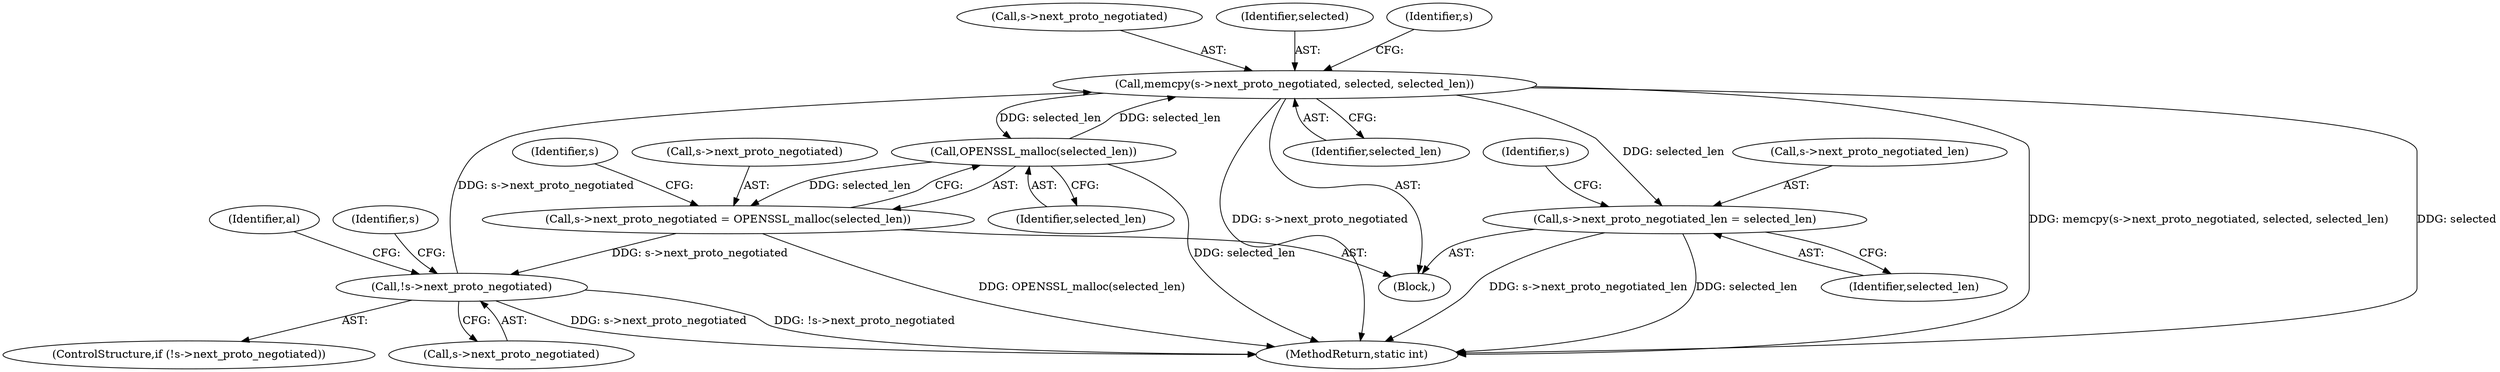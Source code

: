 digraph "0_openssl_a004e72b95835136d3f1ea90517f706c24c03da7_4@API" {
"1000655" [label="(Call,memcpy(s->next_proto_negotiated, selected, selected_len))"];
"1000644" [label="(Call,!s->next_proto_negotiated)"];
"1000637" [label="(Call,s->next_proto_negotiated = OPENSSL_malloc(selected_len))"];
"1000641" [label="(Call,OPENSSL_malloc(selected_len))"];
"1000655" [label="(Call,memcpy(s->next_proto_negotiated, selected, selected_len))"];
"1000661" [label="(Call,s->next_proto_negotiated_len = selected_len)"];
"1000656" [label="(Call,s->next_proto_negotiated)"];
"1000638" [label="(Call,s->next_proto_negotiated)"];
"1000643" [label="(ControlStructure,if (!s->next_proto_negotiated))"];
"1000659" [label="(Identifier,selected)"];
"1000660" [label="(Identifier,selected_len)"];
"1000662" [label="(Call,s->next_proto_negotiated_len)"];
"1000644" [label="(Call,!s->next_proto_negotiated)"];
"1000669" [label="(Identifier,s)"];
"1000657" [label="(Identifier,s)"];
"1000641" [label="(Call,OPENSSL_malloc(selected_len))"];
"1000655" [label="(Call,memcpy(s->next_proto_negotiated, selected, selected_len))"];
"1000665" [label="(Identifier,selected_len)"];
"1000646" [label="(Identifier,s)"];
"1000663" [label="(Identifier,s)"];
"1000661" [label="(Call,s->next_proto_negotiated_len = selected_len)"];
"1000645" [label="(Call,s->next_proto_negotiated)"];
"1000637" [label="(Call,s->next_proto_negotiated = OPENSSL_malloc(selected_len))"];
"1000584" [label="(Block,)"];
"1000995" [label="(MethodReturn,static int)"];
"1000642" [label="(Identifier,selected_len)"];
"1000651" [label="(Identifier,al)"];
"1000655" -> "1000584"  [label="AST: "];
"1000655" -> "1000660"  [label="CFG: "];
"1000656" -> "1000655"  [label="AST: "];
"1000659" -> "1000655"  [label="AST: "];
"1000660" -> "1000655"  [label="AST: "];
"1000663" -> "1000655"  [label="CFG: "];
"1000655" -> "1000995"  [label="DDG: s->next_proto_negotiated"];
"1000655" -> "1000995"  [label="DDG: memcpy(s->next_proto_negotiated, selected, selected_len)"];
"1000655" -> "1000995"  [label="DDG: selected"];
"1000655" -> "1000641"  [label="DDG: selected_len"];
"1000644" -> "1000655"  [label="DDG: s->next_proto_negotiated"];
"1000641" -> "1000655"  [label="DDG: selected_len"];
"1000655" -> "1000661"  [label="DDG: selected_len"];
"1000644" -> "1000643"  [label="AST: "];
"1000644" -> "1000645"  [label="CFG: "];
"1000645" -> "1000644"  [label="AST: "];
"1000651" -> "1000644"  [label="CFG: "];
"1000657" -> "1000644"  [label="CFG: "];
"1000644" -> "1000995"  [label="DDG: !s->next_proto_negotiated"];
"1000644" -> "1000995"  [label="DDG: s->next_proto_negotiated"];
"1000637" -> "1000644"  [label="DDG: s->next_proto_negotiated"];
"1000637" -> "1000584"  [label="AST: "];
"1000637" -> "1000641"  [label="CFG: "];
"1000638" -> "1000637"  [label="AST: "];
"1000641" -> "1000637"  [label="AST: "];
"1000646" -> "1000637"  [label="CFG: "];
"1000637" -> "1000995"  [label="DDG: OPENSSL_malloc(selected_len)"];
"1000641" -> "1000637"  [label="DDG: selected_len"];
"1000641" -> "1000642"  [label="CFG: "];
"1000642" -> "1000641"  [label="AST: "];
"1000641" -> "1000995"  [label="DDG: selected_len"];
"1000661" -> "1000584"  [label="AST: "];
"1000661" -> "1000665"  [label="CFG: "];
"1000662" -> "1000661"  [label="AST: "];
"1000665" -> "1000661"  [label="AST: "];
"1000669" -> "1000661"  [label="CFG: "];
"1000661" -> "1000995"  [label="DDG: s->next_proto_negotiated_len"];
"1000661" -> "1000995"  [label="DDG: selected_len"];
}
